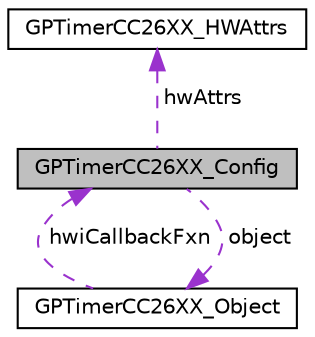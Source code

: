 digraph "GPTimerCC26XX_Config"
{
  edge [fontname="Helvetica",fontsize="10",labelfontname="Helvetica",labelfontsize="10"];
  node [fontname="Helvetica",fontsize="10",shape=record];
  Node1 [label="GPTimerCC26XX_Config",height=0.2,width=0.4,color="black", fillcolor="grey75", style="filled", fontcolor="black"];
  Node2 -> Node1 [dir="back",color="darkorchid3",fontsize="10",style="dashed",label=" hwAttrs" ];
  Node2 [label="GPTimerCC26XX_HWAttrs",height=0.2,width=0.4,color="black", fillcolor="white", style="filled",URL="$struct_g_p_timer_c_c26_x_x___h_w_attrs.html",tooltip="GPTimer26XX Hardware attributes. "];
  Node3 -> Node1 [dir="back",color="darkorchid3",fontsize="10",style="dashed",label=" object" ];
  Node3 [label="GPTimerCC26XX_Object",height=0.2,width=0.4,color="black", fillcolor="white", style="filled",URL="$struct_g_p_timer_c_c26_x_x___object.html",tooltip="GPTimer26XX Object. "];
  Node1 -> Node3 [dir="back",color="darkorchid3",fontsize="10",style="dashed",label=" hwiCallbackFxn" ];
}
